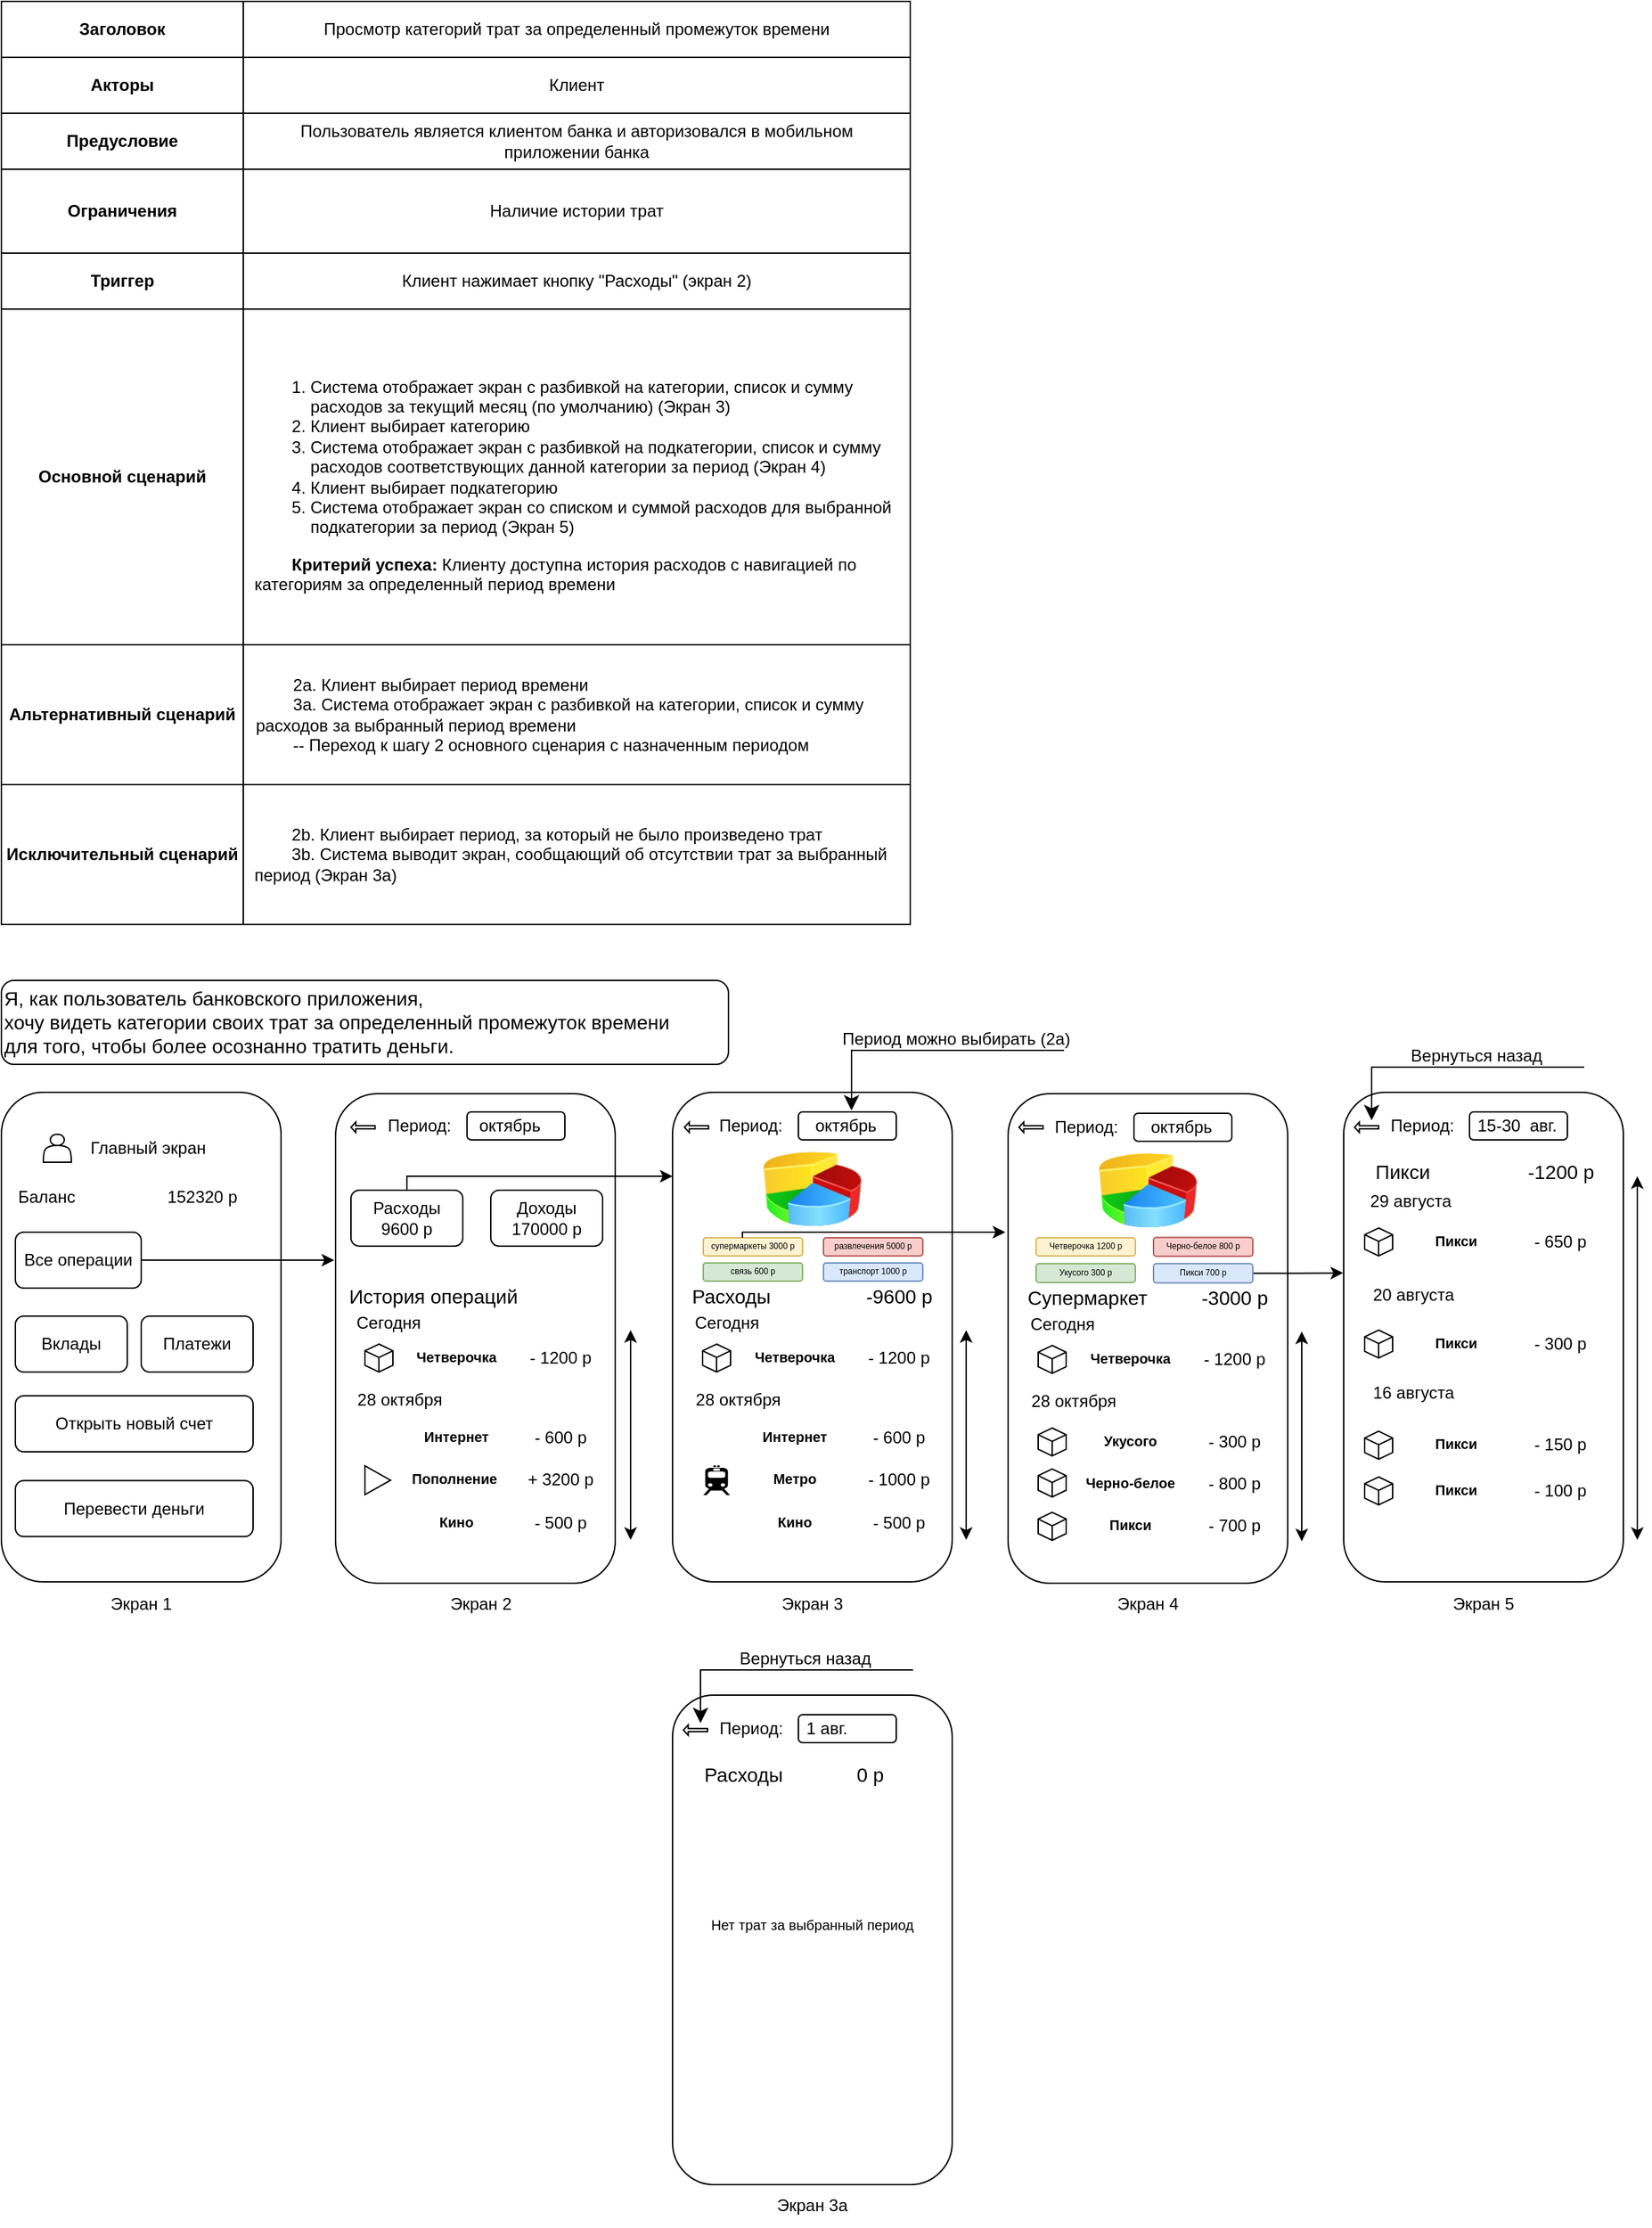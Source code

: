 <mxfile version="24.8.1">
  <diagram id="iSdH8Bf3Pxa846-qju2B" name="Шаблон">
    <mxGraphModel grid="1" page="1" gridSize="10" guides="1" tooltips="1" connect="1" arrows="1" fold="1" pageScale="1" pageWidth="1169" pageHeight="827" math="0" shadow="0">
      <root>
        <mxCell id="0" />
        <mxCell id="1" parent="0" />
        <mxCell id="ZxNGc0EOeQKnRLFQ_Fb0-26" value="" style="shape=table;startSize=0;container=1;collapsible=0;childLayout=tableLayout;" vertex="1" parent="1">
          <mxGeometry x="80" y="20" width="650" height="660" as="geometry" />
        </mxCell>
        <mxCell id="ZxNGc0EOeQKnRLFQ_Fb0-27" value="" style="shape=tableRow;horizontal=0;startSize=0;swimlaneHead=0;swimlaneBody=0;strokeColor=inherit;top=0;left=0;bottom=0;right=0;collapsible=0;dropTarget=0;fillColor=none;points=[[0,0.5],[1,0.5]];portConstraint=eastwest;" vertex="1" parent="ZxNGc0EOeQKnRLFQ_Fb0-26">
          <mxGeometry width="650" height="40" as="geometry" />
        </mxCell>
        <mxCell id="ZxNGc0EOeQKnRLFQ_Fb0-28" value="&lt;b&gt;Заголовок&lt;/b&gt;" style="shape=partialRectangle;html=1;whiteSpace=wrap;connectable=0;strokeColor=inherit;overflow=hidden;fillColor=none;top=0;left=0;bottom=0;right=0;pointerEvents=1;" vertex="1" parent="ZxNGc0EOeQKnRLFQ_Fb0-27">
          <mxGeometry width="173" height="40" as="geometry">
            <mxRectangle width="173" height="40" as="alternateBounds" />
          </mxGeometry>
        </mxCell>
        <mxCell id="ZxNGc0EOeQKnRLFQ_Fb0-29" value="Просмотр категорий трат за определенный промежуток времени" style="shape=partialRectangle;html=1;whiteSpace=wrap;connectable=0;strokeColor=inherit;overflow=hidden;fillColor=none;top=0;left=0;bottom=0;right=0;pointerEvents=1;spacingLeft=7;spacingRight=7;" vertex="1" parent="ZxNGc0EOeQKnRLFQ_Fb0-27">
          <mxGeometry x="173" width="477" height="40" as="geometry">
            <mxRectangle width="477" height="40" as="alternateBounds" />
          </mxGeometry>
        </mxCell>
        <mxCell id="ZxNGc0EOeQKnRLFQ_Fb0-30" value="" style="shape=tableRow;horizontal=0;startSize=0;swimlaneHead=0;swimlaneBody=0;strokeColor=inherit;top=0;left=0;bottom=0;right=0;collapsible=0;dropTarget=0;fillColor=none;points=[[0,0.5],[1,0.5]];portConstraint=eastwest;" vertex="1" parent="ZxNGc0EOeQKnRLFQ_Fb0-26">
          <mxGeometry y="40" width="650" height="40" as="geometry" />
        </mxCell>
        <mxCell id="ZxNGc0EOeQKnRLFQ_Fb0-31" value="&lt;b&gt;Акторы&lt;/b&gt;" style="shape=partialRectangle;html=1;whiteSpace=wrap;connectable=0;strokeColor=inherit;overflow=hidden;fillColor=none;top=0;left=0;bottom=0;right=0;pointerEvents=1;" vertex="1" parent="ZxNGc0EOeQKnRLFQ_Fb0-30">
          <mxGeometry width="173" height="40" as="geometry">
            <mxRectangle width="173" height="40" as="alternateBounds" />
          </mxGeometry>
        </mxCell>
        <mxCell id="ZxNGc0EOeQKnRLFQ_Fb0-32" value="Клиент" style="shape=partialRectangle;html=1;whiteSpace=wrap;connectable=0;strokeColor=inherit;overflow=hidden;fillColor=none;top=0;left=0;bottom=0;right=0;pointerEvents=1;spacingLeft=7;spacingRight=7;" vertex="1" parent="ZxNGc0EOeQKnRLFQ_Fb0-30">
          <mxGeometry x="173" width="477" height="40" as="geometry">
            <mxRectangle width="477" height="40" as="alternateBounds" />
          </mxGeometry>
        </mxCell>
        <mxCell id="ZxNGc0EOeQKnRLFQ_Fb0-33" value="" style="shape=tableRow;horizontal=0;startSize=0;swimlaneHead=0;swimlaneBody=0;strokeColor=inherit;top=0;left=0;bottom=0;right=0;collapsible=0;dropTarget=0;fillColor=none;points=[[0,0.5],[1,0.5]];portConstraint=eastwest;" vertex="1" parent="ZxNGc0EOeQKnRLFQ_Fb0-26">
          <mxGeometry y="80" width="650" height="40" as="geometry" />
        </mxCell>
        <mxCell id="ZxNGc0EOeQKnRLFQ_Fb0-34" value="&lt;b&gt;Предусловие&lt;/b&gt;" style="shape=partialRectangle;html=1;whiteSpace=wrap;connectable=0;strokeColor=inherit;overflow=hidden;fillColor=none;top=0;left=0;bottom=0;right=0;pointerEvents=1;" vertex="1" parent="ZxNGc0EOeQKnRLFQ_Fb0-33">
          <mxGeometry width="173" height="40" as="geometry">
            <mxRectangle width="173" height="40" as="alternateBounds" />
          </mxGeometry>
        </mxCell>
        <mxCell id="ZxNGc0EOeQKnRLFQ_Fb0-35" value="Пользователь является клиентом банка и авторизовался в мобильном приложении банка" style="shape=partialRectangle;html=1;whiteSpace=wrap;connectable=0;strokeColor=inherit;overflow=hidden;fillColor=none;top=0;left=0;bottom=0;right=0;pointerEvents=1;spacingLeft=7;spacingRight=7;" vertex="1" parent="ZxNGc0EOeQKnRLFQ_Fb0-33">
          <mxGeometry x="173" width="477" height="40" as="geometry">
            <mxRectangle width="477" height="40" as="alternateBounds" />
          </mxGeometry>
        </mxCell>
        <mxCell id="ZxNGc0EOeQKnRLFQ_Fb0-36" value="" style="shape=tableRow;horizontal=0;startSize=0;swimlaneHead=0;swimlaneBody=0;strokeColor=inherit;top=0;left=0;bottom=0;right=0;collapsible=0;dropTarget=0;fillColor=none;points=[[0,0.5],[1,0.5]];portConstraint=eastwest;" vertex="1" parent="ZxNGc0EOeQKnRLFQ_Fb0-26">
          <mxGeometry y="120" width="650" height="60" as="geometry" />
        </mxCell>
        <mxCell id="ZxNGc0EOeQKnRLFQ_Fb0-37" value="&lt;b&gt;Ограничения&lt;/b&gt;" style="shape=partialRectangle;html=1;whiteSpace=wrap;connectable=0;strokeColor=inherit;overflow=hidden;fillColor=none;top=0;left=0;bottom=0;right=0;pointerEvents=1;" vertex="1" parent="ZxNGc0EOeQKnRLFQ_Fb0-36">
          <mxGeometry width="173" height="60" as="geometry">
            <mxRectangle width="173" height="60" as="alternateBounds" />
          </mxGeometry>
        </mxCell>
        <mxCell id="ZxNGc0EOeQKnRLFQ_Fb0-38" value="Наличие истории трат" style="shape=partialRectangle;html=1;whiteSpace=wrap;connectable=0;strokeColor=inherit;overflow=hidden;fillColor=none;top=0;left=0;bottom=0;right=0;pointerEvents=1;spacingLeft=7;spacingRight=7;" vertex="1" parent="ZxNGc0EOeQKnRLFQ_Fb0-36">
          <mxGeometry x="173" width="477" height="60" as="geometry">
            <mxRectangle width="477" height="60" as="alternateBounds" />
          </mxGeometry>
        </mxCell>
        <mxCell id="ZxNGc0EOeQKnRLFQ_Fb0-39" value="" style="shape=tableRow;horizontal=0;startSize=0;swimlaneHead=0;swimlaneBody=0;strokeColor=inherit;top=0;left=0;bottom=0;right=0;collapsible=0;dropTarget=0;fillColor=none;points=[[0,0.5],[1,0.5]];portConstraint=eastwest;" vertex="1" parent="ZxNGc0EOeQKnRLFQ_Fb0-26">
          <mxGeometry y="180" width="650" height="40" as="geometry" />
        </mxCell>
        <mxCell id="ZxNGc0EOeQKnRLFQ_Fb0-40" value="&lt;b&gt;Триггер&lt;/b&gt;" style="shape=partialRectangle;html=1;whiteSpace=wrap;connectable=0;strokeColor=inherit;overflow=hidden;fillColor=none;top=0;left=0;bottom=0;right=0;pointerEvents=1;" vertex="1" parent="ZxNGc0EOeQKnRLFQ_Fb0-39">
          <mxGeometry width="173" height="40" as="geometry">
            <mxRectangle width="173" height="40" as="alternateBounds" />
          </mxGeometry>
        </mxCell>
        <mxCell id="ZxNGc0EOeQKnRLFQ_Fb0-41" value="Клиент нажимает кнопку &quot;Расходы&quot; (экран 2)" style="shape=partialRectangle;html=1;whiteSpace=wrap;connectable=0;strokeColor=inherit;overflow=hidden;fillColor=none;top=0;left=0;bottom=0;right=0;pointerEvents=1;spacingLeft=7;spacingRight=7;" vertex="1" parent="ZxNGc0EOeQKnRLFQ_Fb0-39">
          <mxGeometry x="173" width="477" height="40" as="geometry">
            <mxRectangle width="477" height="40" as="alternateBounds" />
          </mxGeometry>
        </mxCell>
        <mxCell id="ZxNGc0EOeQKnRLFQ_Fb0-42" value="" style="shape=tableRow;horizontal=0;startSize=0;swimlaneHead=0;swimlaneBody=0;strokeColor=inherit;top=0;left=0;bottom=0;right=0;collapsible=0;dropTarget=0;fillColor=none;points=[[0,0.5],[1,0.5]];portConstraint=eastwest;" vertex="1" parent="ZxNGc0EOeQKnRLFQ_Fb0-26">
          <mxGeometry y="220" width="650" height="240" as="geometry" />
        </mxCell>
        <mxCell id="ZxNGc0EOeQKnRLFQ_Fb0-43" value="&lt;b&gt;Основной сценарий&lt;/b&gt;" style="shape=partialRectangle;html=1;whiteSpace=wrap;connectable=0;strokeColor=inherit;overflow=hidden;fillColor=none;top=0;left=0;bottom=0;right=0;pointerEvents=1;" vertex="1" parent="ZxNGc0EOeQKnRLFQ_Fb0-42">
          <mxGeometry width="173" height="240" as="geometry">
            <mxRectangle width="173" height="240" as="alternateBounds" />
          </mxGeometry>
        </mxCell>
        <mxCell id="ZxNGc0EOeQKnRLFQ_Fb0-44" value="&lt;ol style=&quot;&quot;&gt;&lt;li style=&quot;text-align: left;&quot;&gt;Система отображает экран с разбивкой на категории, список и сумму расходов за текущий месяц (по умолчанию) (Экран 3)&lt;/li&gt;&lt;li style=&quot;text-align: left;&quot;&gt;Клиент выбирает категорию&lt;/li&gt;&lt;li style=&quot;text-align: left;&quot;&gt;Система отображает экран с разбивкой на подкатегории, список и сумму расходов соответствующих данной категории за период (Экран 4)&amp;nbsp;&lt;/li&gt;&lt;li style=&quot;text-align: left;&quot;&gt;Клиент выбирает подкатегорию&lt;/li&gt;&lt;li style=&quot;text-align: left;&quot;&gt;Система отображает экран со списком и суммой расходов для выбранной подкатегории за период (Экран 5)&lt;/li&gt;&lt;/ol&gt;&lt;b style=&quot;background-color: initial;&quot;&gt;&lt;div style=&quot;text-align: left;&quot;&gt;&lt;b style=&quot;background-color: initial;&quot;&gt;&lt;span style=&quot;white-space: pre;&quot;&gt;&#x9;&lt;/span&gt;&lt;/b&gt;&lt;b style=&quot;background-color: initial; text-align: center;&quot;&gt;Критерий успеха:&amp;nbsp;&lt;/b&gt;&lt;span style=&quot;background-color: initial; font-weight: normal; text-align: center;&quot;&gt;Клиенту доступна история расходов с навигацией по категориям за определенный период времени&lt;/span&gt;&lt;/div&gt;&lt;/b&gt;" style="shape=partialRectangle;html=1;whiteSpace=wrap;connectable=0;strokeColor=inherit;overflow=hidden;fillColor=none;top=0;left=0;bottom=0;right=0;pointerEvents=1;spacingLeft=7;spacingRight=7;" vertex="1" parent="ZxNGc0EOeQKnRLFQ_Fb0-42">
          <mxGeometry x="173" width="477" height="240" as="geometry">
            <mxRectangle width="477" height="240" as="alternateBounds" />
          </mxGeometry>
        </mxCell>
        <mxCell id="ZxNGc0EOeQKnRLFQ_Fb0-45" value="" style="shape=tableRow;horizontal=0;startSize=0;swimlaneHead=0;swimlaneBody=0;strokeColor=inherit;top=0;left=0;bottom=0;right=0;collapsible=0;dropTarget=0;fillColor=none;points=[[0,0.5],[1,0.5]];portConstraint=eastwest;" vertex="1" parent="ZxNGc0EOeQKnRLFQ_Fb0-26">
          <mxGeometry y="460" width="650" height="100" as="geometry" />
        </mxCell>
        <mxCell id="ZxNGc0EOeQKnRLFQ_Fb0-46" value="&lt;b&gt;Альтернативный сценарий&lt;/b&gt;" style="shape=partialRectangle;html=1;whiteSpace=wrap;connectable=0;strokeColor=inherit;overflow=hidden;fillColor=none;top=0;left=0;bottom=0;right=0;pointerEvents=1;" vertex="1" parent="ZxNGc0EOeQKnRLFQ_Fb0-45">
          <mxGeometry width="173" height="100" as="geometry">
            <mxRectangle width="173" height="100" as="alternateBounds" />
          </mxGeometry>
        </mxCell>
        <mxCell id="ZxNGc0EOeQKnRLFQ_Fb0-47" value="&lt;span style=&quot;background-color: initial;&quot;&gt;&lt;span style=&quot;white-space: pre;&quot;&gt;&#x9;&lt;/span&gt;2а. Клиент выбирает период времени&lt;/span&gt;&lt;div&gt;&lt;span style=&quot;white-space: pre;&quot;&gt;&#x9;&lt;/span&gt;3а.&amp;nbsp;&lt;span style=&quot;background-color: initial;&quot;&gt;Система отображает экран с разбивкой на категории, список и сумму расходов за выбранный период времени&lt;/span&gt;&lt;br&gt;&lt;/div&gt;&lt;div&gt;&lt;span style=&quot;background-color: initial;&quot;&gt;&lt;span style=&quot;white-space: pre;&quot;&gt;&#x9;&lt;/span&gt;-- Переход к шагу 2 основного сценария с назначенным периодом&lt;br&gt;&lt;/span&gt;&lt;/div&gt;" style="shape=partialRectangle;html=1;whiteSpace=wrap;connectable=0;strokeColor=inherit;overflow=hidden;fillColor=none;top=0;left=0;bottom=0;right=0;pointerEvents=1;align=left;spacingLeft=7;spacingRight=7;" vertex="1" parent="ZxNGc0EOeQKnRLFQ_Fb0-45">
          <mxGeometry x="173" width="477" height="100" as="geometry">
            <mxRectangle width="477" height="100" as="alternateBounds" />
          </mxGeometry>
        </mxCell>
        <mxCell id="ZxNGc0EOeQKnRLFQ_Fb0-48" value="" style="shape=tableRow;horizontal=0;startSize=0;swimlaneHead=0;swimlaneBody=0;strokeColor=inherit;top=0;left=0;bottom=0;right=0;collapsible=0;dropTarget=0;fillColor=none;points=[[0,0.5],[1,0.5]];portConstraint=eastwest;" vertex="1" parent="ZxNGc0EOeQKnRLFQ_Fb0-26">
          <mxGeometry y="560" width="650" height="100" as="geometry" />
        </mxCell>
        <mxCell id="ZxNGc0EOeQKnRLFQ_Fb0-49" value="&lt;b&gt;Исключительный сценарий&lt;/b&gt;" style="shape=partialRectangle;html=1;whiteSpace=wrap;connectable=0;strokeColor=inherit;overflow=hidden;fillColor=none;top=0;left=0;bottom=0;right=0;pointerEvents=1;" vertex="1" parent="ZxNGc0EOeQKnRLFQ_Fb0-48">
          <mxGeometry width="173" height="100" as="geometry">
            <mxRectangle width="173" height="100" as="alternateBounds" />
          </mxGeometry>
        </mxCell>
        <mxCell id="ZxNGc0EOeQKnRLFQ_Fb0-50" value="&lt;div style=&quot;text-align: left;&quot;&gt;&lt;span style=&quot;background-color: initial;&quot;&gt;&lt;span style=&quot;white-space: pre;&quot;&gt;&#x9;&lt;/span&gt;2b. Клиент выбирает период, за который не было произведено трат&lt;/span&gt;&lt;/div&gt;&lt;div style=&quot;text-align: left;&quot;&gt;&lt;span style=&quot;background-color: initial;&quot;&gt;&lt;span style=&quot;white-space: pre;&quot;&gt;&#x9;&lt;/span&gt;3b. Система выводит экран, сообщающий об отсутствии трат за выбранный период (Экран 3а)&lt;/span&gt;&lt;/div&gt;" style="shape=partialRectangle;html=1;whiteSpace=wrap;connectable=0;strokeColor=inherit;overflow=hidden;fillColor=none;top=0;left=0;bottom=0;right=0;pointerEvents=1;spacingLeft=7;spacingRight=7;" vertex="1" parent="ZxNGc0EOeQKnRLFQ_Fb0-48">
          <mxGeometry x="173" width="477" height="100" as="geometry">
            <mxRectangle width="477" height="100" as="alternateBounds" />
          </mxGeometry>
        </mxCell>
        <mxCell id="ZxNGc0EOeQKnRLFQ_Fb0-51" value="" style="rounded=1;whiteSpace=wrap;html=1;" vertex="1" parent="1">
          <mxGeometry x="319" y="801" width="200" height="350" as="geometry" />
        </mxCell>
        <mxCell id="ZxNGc0EOeQKnRLFQ_Fb0-52" value="" style="rounded=1;whiteSpace=wrap;html=1;" vertex="1" parent="1">
          <mxGeometry x="80" y="800" width="200" height="350" as="geometry" />
        </mxCell>
        <mxCell id="ZxNGc0EOeQKnRLFQ_Fb0-53" value="&lt;div style=&quot;font-size: 14px;&quot;&gt;&lt;font style=&quot;font-size: 14px;&quot;&gt;Я, как пользователь банковского приложения,&amp;nbsp;&lt;/font&gt;&lt;/div&gt;&lt;div style=&quot;font-size: 14px;&quot;&gt;&lt;font style=&quot;font-size: 14px;&quot;&gt;хочу видеть категории своих трат за определенный промежуток времени&amp;nbsp;&lt;/font&gt;&lt;/div&gt;&lt;div style=&quot;font-size: 14px;&quot;&gt;&lt;font style=&quot;font-size: 14px;&quot;&gt;&lt;font style=&quot;font-size: 14px;&quot;&gt;для того,&amp;nbsp;&lt;/font&gt;&lt;span style=&quot;background-color: initial;&quot;&gt;чтобы более осознанно тратить деньги.&lt;/span&gt;&lt;/font&gt;&lt;/div&gt;" style="rounded=1;whiteSpace=wrap;html=1;align=left;" vertex="1" parent="1">
          <mxGeometry x="80" y="720" width="520" height="60" as="geometry" />
        </mxCell>
        <mxCell id="ZxNGc0EOeQKnRLFQ_Fb0-54" value="" style="shape=actor;whiteSpace=wrap;html=1;" vertex="1" parent="1">
          <mxGeometry x="110" y="830" width="20" height="20" as="geometry" />
        </mxCell>
        <mxCell id="ZxNGc0EOeQKnRLFQ_Fb0-55" value="Все операции" style="rounded=1;whiteSpace=wrap;html=1;" vertex="1" parent="1">
          <mxGeometry x="90" y="900" width="90" height="40" as="geometry" />
        </mxCell>
        <mxCell id="ZxNGc0EOeQKnRLFQ_Fb0-56" value="" style="rounded=1;whiteSpace=wrap;html=1;" vertex="1" parent="1">
          <mxGeometry x="560" y="800" width="200" height="350" as="geometry" />
        </mxCell>
        <mxCell id="ZxNGc0EOeQKnRLFQ_Fb0-57" style="edgeStyle=orthogonalEdgeStyle;rounded=0;orthogonalLoop=1;jettySize=auto;html=1;" edge="1" parent="1" source="ZxNGc0EOeQKnRLFQ_Fb0-55">
          <mxGeometry relative="1" as="geometry">
            <mxPoint x="318" y="920" as="targetPoint" />
          </mxGeometry>
        </mxCell>
        <mxCell id="ZxNGc0EOeQKnRLFQ_Fb0-58" value="Расходы&lt;div&gt;9600 р&lt;/div&gt;" style="rounded=1;whiteSpace=wrap;html=1;" vertex="1" parent="1">
          <mxGeometry x="330" y="870" width="80" height="40" as="geometry" />
        </mxCell>
        <mxCell id="ZxNGc0EOeQKnRLFQ_Fb0-59" value="Доходы&lt;div&gt;170000 р&lt;/div&gt;" style="rounded=1;whiteSpace=wrap;html=1;" vertex="1" parent="1">
          <mxGeometry x="430" y="870" width="80" height="40" as="geometry" />
        </mxCell>
        <mxCell id="ZxNGc0EOeQKnRLFQ_Fb0-60" value="&lt;font style=&quot;font-size: 14px;&quot;&gt;История операций&lt;/font&gt;" style="text;html=1;align=center;verticalAlign=middle;whiteSpace=wrap;rounded=0;" vertex="1" parent="1">
          <mxGeometry x="319" y="931" width="140" height="30" as="geometry" />
        </mxCell>
        <mxCell id="ZxNGc0EOeQKnRLFQ_Fb0-61" value="Сегодня" style="text;html=1;align=center;verticalAlign=middle;whiteSpace=wrap;rounded=0;labelBackgroundColor=none;" vertex="1" parent="1">
          <mxGeometry x="327" y="950" width="60" height="30" as="geometry" />
        </mxCell>
        <mxCell id="ZxNGc0EOeQKnRLFQ_Fb0-62" value="" style="html=1;whiteSpace=wrap;shape=isoCube2;backgroundOutline=1;isoAngle=15;" vertex="1" parent="1">
          <mxGeometry x="340" y="980" width="20" height="20" as="geometry" />
        </mxCell>
        <mxCell id="ZxNGc0EOeQKnRLFQ_Fb0-63" value="&lt;font style=&quot;font-size: 10px;&quot;&gt;Четверочка&lt;/font&gt;" style="text;strokeColor=none;fillColor=none;html=1;fontSize=24;fontStyle=1;verticalAlign=middle;align=center;" vertex="1" parent="1">
          <mxGeometry x="360" y="970" width="90" height="30" as="geometry" />
        </mxCell>
        <mxCell id="ZxNGc0EOeQKnRLFQ_Fb0-64" value="- 1200 р" style="text;html=1;align=center;verticalAlign=middle;whiteSpace=wrap;rounded=0;" vertex="1" parent="1">
          <mxGeometry x="450" y="975" width="60" height="30" as="geometry" />
        </mxCell>
        <mxCell id="ZxNGc0EOeQKnRLFQ_Fb0-65" value="&lt;font style=&quot;font-size: 10px;&quot;&gt;Интернет&lt;/font&gt;" style="text;strokeColor=none;fillColor=none;html=1;fontSize=24;fontStyle=1;verticalAlign=middle;align=center;" vertex="1" parent="1">
          <mxGeometry x="360" y="1027.34" width="90" height="30" as="geometry" />
        </mxCell>
        <mxCell id="ZxNGc0EOeQKnRLFQ_Fb0-66" value="- 600 р" style="text;html=1;align=center;verticalAlign=middle;whiteSpace=wrap;rounded=0;" vertex="1" parent="1">
          <mxGeometry x="450" y="1032.34" width="60" height="30" as="geometry" />
        </mxCell>
        <mxCell id="ZxNGc0EOeQKnRLFQ_Fb0-67" value="28 октября" style="text;html=1;align=center;verticalAlign=middle;whiteSpace=wrap;rounded=0;" vertex="1" parent="1">
          <mxGeometry x="330" y="1005" width="70" height="30" as="geometry" />
        </mxCell>
        <mxCell id="ZxNGc0EOeQKnRLFQ_Fb0-68" value="&lt;span style=&quot;font-size: 10px;&quot;&gt;Пополнение&amp;nbsp;&lt;/span&gt;" style="text;strokeColor=none;fillColor=none;html=1;fontSize=24;fontStyle=1;verticalAlign=middle;align=center;" vertex="1" parent="1">
          <mxGeometry x="360" y="1057.34" width="90" height="30" as="geometry" />
        </mxCell>
        <mxCell id="ZxNGc0EOeQKnRLFQ_Fb0-69" value="+ 3200 р" style="text;html=1;align=center;verticalAlign=middle;whiteSpace=wrap;rounded=0;" vertex="1" parent="1">
          <mxGeometry x="450" y="1062.34" width="60" height="30" as="geometry" />
        </mxCell>
        <mxCell id="ZxNGc0EOeQKnRLFQ_Fb0-70" style="edgeStyle=orthogonalEdgeStyle;rounded=0;orthogonalLoop=1;jettySize=auto;html=1;" edge="1" parent="1" source="ZxNGc0EOeQKnRLFQ_Fb0-58">
          <mxGeometry relative="1" as="geometry">
            <mxPoint x="560" y="860" as="targetPoint" />
            <Array as="points">
              <mxPoint x="370" y="860" />
              <mxPoint x="560" y="860" />
            </Array>
          </mxGeometry>
        </mxCell>
        <mxCell id="ZxNGc0EOeQKnRLFQ_Fb0-71" value="" style="triangle;whiteSpace=wrap;html=1;" vertex="1" parent="1">
          <mxGeometry x="340" y="1067.03" width="18.33" height="20.62" as="geometry" />
        </mxCell>
        <mxCell id="ZxNGc0EOeQKnRLFQ_Fb0-72" value="Главный экран" style="text;html=1;align=center;verticalAlign=middle;whiteSpace=wrap;rounded=0;" vertex="1" parent="1">
          <mxGeometry x="140" y="825" width="90" height="30" as="geometry" />
        </mxCell>
        <mxCell id="ZxNGc0EOeQKnRLFQ_Fb0-73" value="" style="endArrow=classic;startArrow=classic;html=1;rounded=0;" edge="1" parent="1">
          <mxGeometry width="50" height="50" relative="1" as="geometry">
            <mxPoint x="530" y="1120" as="sourcePoint" />
            <mxPoint x="530" y="970" as="targetPoint" />
          </mxGeometry>
        </mxCell>
        <mxCell id="ZxNGc0EOeQKnRLFQ_Fb0-74" value="&lt;font style=&quot;font-size: 10px;&quot;&gt;Кино&lt;/font&gt;" style="text;strokeColor=none;fillColor=none;html=1;fontSize=24;fontStyle=1;verticalAlign=middle;align=center;" vertex="1" parent="1">
          <mxGeometry x="360" y="1087.65" width="90" height="30" as="geometry" />
        </mxCell>
        <mxCell id="ZxNGc0EOeQKnRLFQ_Fb0-75" value="- 500 р" style="text;html=1;align=center;verticalAlign=middle;whiteSpace=wrap;rounded=0;" vertex="1" parent="1">
          <mxGeometry x="450" y="1092.65" width="60" height="30" as="geometry" />
        </mxCell>
        <mxCell id="ZxNGc0EOeQKnRLFQ_Fb0-76" value="" style="image;html=1;image=img/lib/clip_art/finance/Pie_Chart_128x128.png" vertex="1" parent="1">
          <mxGeometry x="625" y="834" width="70" height="70" as="geometry" />
        </mxCell>
        <mxCell id="ZxNGc0EOeQKnRLFQ_Fb0-77" value="" style="rounded=1;whiteSpace=wrap;html=1;" vertex="1" parent="1">
          <mxGeometry x="413" y="814" width="70" height="20" as="geometry" />
        </mxCell>
        <mxCell id="ZxNGc0EOeQKnRLFQ_Fb0-78" value="Период:&amp;nbsp; &amp;nbsp; &amp;nbsp; октябрь&amp;nbsp;&lt;span style=&quot;white-space: pre;&quot;&gt;&#x9;&lt;/span&gt;" style="text;html=1;align=center;verticalAlign=middle;whiteSpace=wrap;rounded=0;" vertex="1" parent="1">
          <mxGeometry x="348" y="809" width="150" height="30" as="geometry" />
        </mxCell>
        <mxCell id="ZxNGc0EOeQKnRLFQ_Fb0-79" value="" style="rounded=1;whiteSpace=wrap;html=1;" vertex="1" parent="1">
          <mxGeometry x="650" y="814" width="70" height="20" as="geometry" />
        </mxCell>
        <mxCell id="ZxNGc0EOeQKnRLFQ_Fb0-80" value="Период:&amp;nbsp; &amp;nbsp; &amp;nbsp; &amp;nbsp;октябрь&amp;nbsp;&lt;span style=&quot;white-space: pre;&quot;&gt;&#x9;&lt;/span&gt;" style="text;html=1;align=center;verticalAlign=middle;whiteSpace=wrap;rounded=0;" vertex="1" parent="1">
          <mxGeometry x="585" y="809" width="150" height="30" as="geometry" />
        </mxCell>
        <mxCell id="ZxNGc0EOeQKnRLFQ_Fb0-81" value="" style="endArrow=classic;startArrow=classic;html=1;rounded=0;" edge="1" parent="1">
          <mxGeometry width="50" height="50" relative="1" as="geometry">
            <mxPoint x="770" y="1120" as="sourcePoint" />
            <mxPoint x="770" y="970" as="targetPoint" />
          </mxGeometry>
        </mxCell>
        <mxCell id="ZxNGc0EOeQKnRLFQ_Fb0-82" value="&lt;font style=&quot;font-size: 14px;&quot;&gt;Расходы&lt;span style=&quot;white-space: pre;&quot;&gt;&#x9;&lt;/span&gt;&lt;span style=&quot;white-space: pre;&quot;&gt;&#x9;        -&lt;/span&gt;96&lt;span style=&quot;white-space: pre;&quot;&gt;00 р&lt;/span&gt;&lt;/font&gt;" style="text;html=1;align=left;verticalAlign=middle;whiteSpace=wrap;rounded=0;" vertex="1" parent="1">
          <mxGeometry x="571.5" y="931" width="165" height="30" as="geometry" />
        </mxCell>
        <mxCell id="ZxNGc0EOeQKnRLFQ_Fb0-83" value="&lt;font style=&quot;font-size: 6px;&quot;&gt;супермаркеты 3000 р&lt;/font&gt;" style="rounded=1;whiteSpace=wrap;html=1;labelBackgroundColor=none;fillColor=#FDF2D2;strokeColor=#d6b656;fillStyle=auto;align=center;verticalAlign=middle;horizontal=1;spacing=0;spacingBottom=5;" vertex="1" parent="1">
          <mxGeometry x="581.96" y="904" width="71" height="13" as="geometry" />
        </mxCell>
        <mxCell id="ZxNGc0EOeQKnRLFQ_Fb0-84" value="&lt;font style=&quot;font-size: 6px;&quot;&gt;развлечения 5000 р&lt;/font&gt;" style="rounded=1;whiteSpace=wrap;html=1;fillColor=#f8cecc;strokeColor=#b85450;spacing=0;spacingBottom=5;" vertex="1" parent="1">
          <mxGeometry x="667.96" y="904" width="71" height="13" as="geometry" />
        </mxCell>
        <mxCell id="ZxNGc0EOeQKnRLFQ_Fb0-85" value="&lt;font style=&quot;font-size: 6px;&quot;&gt;связь 600 р&lt;/font&gt;" style="rounded=1;whiteSpace=wrap;html=1;fillColor=#d5e8d4;strokeColor=#82b366;spacing=0;spacingBottom=5;" vertex="1" parent="1">
          <mxGeometry x="581.96" y="922" width="71" height="13" as="geometry" />
        </mxCell>
        <mxCell id="ZxNGc0EOeQKnRLFQ_Fb0-86" value="&lt;font style=&quot;font-size: 6px;&quot;&gt;транспорт 1000 р&lt;/font&gt;" style="rounded=1;whiteSpace=wrap;html=1;fillColor=#dae8fc;strokeColor=#6c8ebf;spacingBottom=5;" vertex="1" parent="1">
          <mxGeometry x="667.96" y="922" width="71" height="13" as="geometry" />
        </mxCell>
        <mxCell id="ZxNGc0EOeQKnRLFQ_Fb0-87" value="Сегодня" style="text;html=1;align=center;verticalAlign=middle;whiteSpace=wrap;rounded=0;labelBackgroundColor=none;" vertex="1" parent="1">
          <mxGeometry x="568.5" y="950" width="60" height="30" as="geometry" />
        </mxCell>
        <mxCell id="ZxNGc0EOeQKnRLFQ_Fb0-88" value="" style="html=1;whiteSpace=wrap;shape=isoCube2;backgroundOutline=1;isoAngle=15;" vertex="1" parent="1">
          <mxGeometry x="581.5" y="980" width="20" height="20" as="geometry" />
        </mxCell>
        <mxCell id="ZxNGc0EOeQKnRLFQ_Fb0-89" value="&lt;font style=&quot;font-size: 10px;&quot;&gt;Четверочка&lt;/font&gt;" style="text;strokeColor=none;fillColor=none;html=1;fontSize=24;fontStyle=1;verticalAlign=middle;align=center;" vertex="1" parent="1">
          <mxGeometry x="601.5" y="970" width="90" height="30" as="geometry" />
        </mxCell>
        <mxCell id="ZxNGc0EOeQKnRLFQ_Fb0-90" value="- 1200 р" style="text;html=1;align=center;verticalAlign=middle;whiteSpace=wrap;rounded=0;" vertex="1" parent="1">
          <mxGeometry x="691.5" y="975" width="60" height="30" as="geometry" />
        </mxCell>
        <mxCell id="ZxNGc0EOeQKnRLFQ_Fb0-91" value="&lt;font style=&quot;font-size: 10px;&quot;&gt;Интернет&lt;/font&gt;" style="text;strokeColor=none;fillColor=none;html=1;fontSize=24;fontStyle=1;verticalAlign=middle;align=center;" vertex="1" parent="1">
          <mxGeometry x="601.5" y="1027.34" width="90" height="30" as="geometry" />
        </mxCell>
        <mxCell id="ZxNGc0EOeQKnRLFQ_Fb0-92" value="- 600 р" style="text;html=1;align=center;verticalAlign=middle;whiteSpace=wrap;rounded=0;" vertex="1" parent="1">
          <mxGeometry x="691.5" y="1032.34" width="60" height="30" as="geometry" />
        </mxCell>
        <mxCell id="ZxNGc0EOeQKnRLFQ_Fb0-93" value="28 октября" style="text;html=1;align=center;verticalAlign=middle;whiteSpace=wrap;rounded=0;" vertex="1" parent="1">
          <mxGeometry x="571.5" y="1005" width="70" height="30" as="geometry" />
        </mxCell>
        <mxCell id="ZxNGc0EOeQKnRLFQ_Fb0-94" value="&lt;span style=&quot;font-size: 10px;&quot;&gt;Метро&lt;/span&gt;" style="text;strokeColor=none;fillColor=none;html=1;fontSize=24;fontStyle=1;verticalAlign=middle;align=center;" vertex="1" parent="1">
          <mxGeometry x="601.5" y="1057.34" width="90" height="30" as="geometry" />
        </mxCell>
        <mxCell id="ZxNGc0EOeQKnRLFQ_Fb0-95" value="- 1000 р" style="text;html=1;align=center;verticalAlign=middle;whiteSpace=wrap;rounded=0;" vertex="1" parent="1">
          <mxGeometry x="691.5" y="1062.34" width="60" height="30" as="geometry" />
        </mxCell>
        <mxCell id="ZxNGc0EOeQKnRLFQ_Fb0-96" value="&lt;font style=&quot;font-size: 10px;&quot;&gt;Кино&lt;/font&gt;" style="text;strokeColor=none;fillColor=none;html=1;fontSize=24;fontStyle=1;verticalAlign=middle;align=center;" vertex="1" parent="1">
          <mxGeometry x="601.5" y="1087.65" width="90" height="30" as="geometry" />
        </mxCell>
        <mxCell id="ZxNGc0EOeQKnRLFQ_Fb0-97" value="- 500 р" style="text;html=1;align=center;verticalAlign=middle;whiteSpace=wrap;rounded=0;" vertex="1" parent="1">
          <mxGeometry x="691.5" y="1092.65" width="60" height="30" as="geometry" />
        </mxCell>
        <mxCell id="ZxNGc0EOeQKnRLFQ_Fb0-98" value="" style="shape=mxgraph.signs.transportation.train_2;html=1;pointerEvents=1;fillColor=#000000;strokeColor=none;verticalLabelPosition=bottom;verticalAlign=top;align=center;" vertex="1" parent="1">
          <mxGeometry x="581.96" y="1066.68" width="19.08" height="21.31" as="geometry" />
        </mxCell>
        <mxCell id="ZxNGc0EOeQKnRLFQ_Fb0-99" value="" style="shape=image;html=1;verticalAlign=top;verticalLabelPosition=bottom;labelBackgroundColor=#ffffff;imageAspect=0;aspect=fixed;image=https://cdn2.iconfinder.com/data/icons/boxicons-regular-vol-3/24/bx-movie-play-128.png" vertex="1" parent="1">
          <mxGeometry x="580" y="1096.15" width="23" height="23" as="geometry" />
        </mxCell>
        <mxCell id="ZxNGc0EOeQKnRLFQ_Fb0-100" value="" style="shape=image;html=1;verticalAlign=top;verticalLabelPosition=bottom;labelBackgroundColor=#ffffff;imageAspect=0;aspect=fixed;image=https://cdn2.iconfinder.com/data/icons/boxicons-regular-vol-3/24/bx-movie-play-128.png" vertex="1" parent="1">
          <mxGeometry x="337.67" y="1096.15" width="23" height="23" as="geometry" />
        </mxCell>
        <mxCell id="ZxNGc0EOeQKnRLFQ_Fb0-101" value="" style="shape=image;html=1;verticalAlign=top;verticalLabelPosition=bottom;labelBackgroundColor=#ffffff;imageAspect=0;aspect=fixed;image=https://cdn4.iconfinder.com/data/icons/essential-app-1/16/mobile-phone-smart-screen-128.png" vertex="1" parent="1">
          <mxGeometry x="339.51" y="1037.68" width="19.31" height="19.31" as="geometry" />
        </mxCell>
        <mxCell id="ZxNGc0EOeQKnRLFQ_Fb0-102" value="" style="shape=image;html=1;verticalAlign=top;verticalLabelPosition=bottom;labelBackgroundColor=#ffffff;imageAspect=0;aspect=fixed;image=https://cdn4.iconfinder.com/data/icons/essential-app-1/16/mobile-phone-smart-screen-128.png" vertex="1" parent="1">
          <mxGeometry x="581.84" y="1037.68" width="19.31" height="19.31" as="geometry" />
        </mxCell>
        <mxCell id="ZxNGc0EOeQKnRLFQ_Fb0-103" value="" style="rounded=1;whiteSpace=wrap;html=1;" vertex="1" parent="1">
          <mxGeometry x="800" y="801" width="200" height="350" as="geometry" />
        </mxCell>
        <mxCell id="ZxNGc0EOeQKnRLFQ_Fb0-104" value="" style="image;html=1;image=img/lib/clip_art/finance/Pie_Chart_128x128.png" vertex="1" parent="1">
          <mxGeometry x="865" y="835" width="70" height="70" as="geometry" />
        </mxCell>
        <mxCell id="ZxNGc0EOeQKnRLFQ_Fb0-105" value="" style="rounded=1;whiteSpace=wrap;html=1;" vertex="1" parent="1">
          <mxGeometry x="890" y="815" width="70" height="20" as="geometry" />
        </mxCell>
        <mxCell id="ZxNGc0EOeQKnRLFQ_Fb0-106" value="Период:&amp;nbsp; &amp;nbsp; &amp;nbsp; &amp;nbsp;октябрь&amp;nbsp;&lt;span style=&quot;white-space: pre;&quot;&gt;&#x9;&lt;/span&gt;" style="text;html=1;align=center;verticalAlign=middle;whiteSpace=wrap;rounded=0;" vertex="1" parent="1">
          <mxGeometry x="825" y="810" width="150" height="30" as="geometry" />
        </mxCell>
        <mxCell id="ZxNGc0EOeQKnRLFQ_Fb0-107" value="" style="endArrow=classic;startArrow=classic;html=1;rounded=0;" edge="1" parent="1">
          <mxGeometry width="50" height="50" relative="1" as="geometry">
            <mxPoint x="1010" y="1121" as="sourcePoint" />
            <mxPoint x="1010" y="971" as="targetPoint" />
          </mxGeometry>
        </mxCell>
        <mxCell id="ZxNGc0EOeQKnRLFQ_Fb0-108" value="&lt;font style=&quot;font-size: 14px;&quot;&gt;Супермаркет&amp;nbsp;&amp;nbsp;&lt;span style=&quot;white-space: pre;&quot;&gt;        -&lt;/span&gt;30&lt;span style=&quot;white-space: pre;&quot;&gt;00 р&lt;/span&gt;&lt;/font&gt;" style="text;html=1;align=left;verticalAlign=middle;whiteSpace=wrap;rounded=0;fillColor=none;labelBackgroundColor=none;" vertex="1" parent="1">
          <mxGeometry x="811.5" y="932" width="175" height="30" as="geometry" />
        </mxCell>
        <mxCell id="ZxNGc0EOeQKnRLFQ_Fb0-109" value="&lt;font style=&quot;font-size: 6px;&quot;&gt;Четверочка 1200 р&lt;/font&gt;" style="rounded=1;whiteSpace=wrap;html=1;labelBackgroundColor=none;fillColor=#FDF2D2;strokeColor=#d6b656;fillStyle=auto;align=center;verticalAlign=middle;horizontal=1;spacing=0;spacingBottom=5;" vertex="1" parent="1">
          <mxGeometry x="820" y="904" width="71.04" height="13" as="geometry" />
        </mxCell>
        <mxCell id="ZxNGc0EOeQKnRLFQ_Fb0-110" value="&lt;font style=&quot;font-size: 6px;&quot;&gt;Черно-белое 800 р&lt;/font&gt;" style="rounded=1;whiteSpace=wrap;html=1;fillColor=#f8cecc;strokeColor=#b85450;spacing=0;spacingBottom=5;" vertex="1" parent="1">
          <mxGeometry x="904" y="903.75" width="71" height="13.5" as="geometry" />
        </mxCell>
        <mxCell id="ZxNGc0EOeQKnRLFQ_Fb0-111" value="&lt;font style=&quot;font-size: 6px;&quot;&gt;Укусого 300 р&lt;/font&gt;" style="rounded=1;whiteSpace=wrap;html=1;fillColor=#d5e8d4;strokeColor=#82b366;spacing=0;spacingBottom=5;" vertex="1" parent="1">
          <mxGeometry x="820" y="922.5" width="71" height="13.5" as="geometry" />
        </mxCell>
        <mxCell id="ZxNGc0EOeQKnRLFQ_Fb0-112" value="" style="edgeStyle=orthogonalEdgeStyle;rounded=0;orthogonalLoop=1;jettySize=auto;html=1;entryX=-0.002;entryY=0.369;entryDx=0;entryDy=0;entryPerimeter=0;" edge="1" parent="1" source="ZxNGc0EOeQKnRLFQ_Fb0-113" target="ZxNGc0EOeQKnRLFQ_Fb0-134">
          <mxGeometry relative="1" as="geometry" />
        </mxCell>
        <mxCell id="ZxNGc0EOeQKnRLFQ_Fb0-113" value="&lt;font style=&quot;font-size: 6px;&quot;&gt;Пикси 700 р&lt;/font&gt;" style="rounded=1;whiteSpace=wrap;html=1;fillColor=#dae8fc;strokeColor=#6c8ebf;spacingBottom=5;" vertex="1" parent="1">
          <mxGeometry x="904" y="922.5" width="71" height="13.75" as="geometry" />
        </mxCell>
        <mxCell id="ZxNGc0EOeQKnRLFQ_Fb0-114" value="Сегодня" style="text;html=1;align=center;verticalAlign=middle;whiteSpace=wrap;rounded=0;labelBackgroundColor=none;" vertex="1" parent="1">
          <mxGeometry x="808.5" y="951" width="60" height="30" as="geometry" />
        </mxCell>
        <mxCell id="ZxNGc0EOeQKnRLFQ_Fb0-115" value="" style="html=1;whiteSpace=wrap;shape=isoCube2;backgroundOutline=1;isoAngle=15;" vertex="1" parent="1">
          <mxGeometry x="821.5" y="981" width="20" height="20" as="geometry" />
        </mxCell>
        <mxCell id="ZxNGc0EOeQKnRLFQ_Fb0-116" value="&lt;font style=&quot;font-size: 10px;&quot;&gt;Четверочка&lt;/font&gt;" style="text;strokeColor=none;fillColor=none;html=1;fontSize=24;fontStyle=1;verticalAlign=middle;align=center;" vertex="1" parent="1">
          <mxGeometry x="841.5" y="971" width="90" height="30" as="geometry" />
        </mxCell>
        <mxCell id="ZxNGc0EOeQKnRLFQ_Fb0-117" value="- 1200 р" style="text;html=1;align=center;verticalAlign=middle;whiteSpace=wrap;rounded=0;" vertex="1" parent="1">
          <mxGeometry x="931.5" y="976" width="60" height="30" as="geometry" />
        </mxCell>
        <mxCell id="ZxNGc0EOeQKnRLFQ_Fb0-118" value="&lt;font style=&quot;font-size: 10px;&quot;&gt;Укусого&lt;/font&gt;" style="text;strokeColor=none;fillColor=none;html=1;fontSize=24;fontStyle=1;verticalAlign=middle;align=center;" vertex="1" parent="1">
          <mxGeometry x="841.5" y="1030" width="90" height="30" as="geometry" />
        </mxCell>
        <mxCell id="ZxNGc0EOeQKnRLFQ_Fb0-119" value="- 300 р" style="text;html=1;align=center;verticalAlign=middle;whiteSpace=wrap;rounded=0;" vertex="1" parent="1">
          <mxGeometry x="931.5" y="1035" width="60" height="30" as="geometry" />
        </mxCell>
        <mxCell id="ZxNGc0EOeQKnRLFQ_Fb0-120" value="28 октября" style="text;html=1;align=center;verticalAlign=middle;whiteSpace=wrap;rounded=0;" vertex="1" parent="1">
          <mxGeometry x="811.5" y="1006" width="70" height="30" as="geometry" />
        </mxCell>
        <mxCell id="ZxNGc0EOeQKnRLFQ_Fb0-121" value="&lt;span style=&quot;font-size: 10px;&quot;&gt;Черно-белое&lt;/span&gt;" style="text;strokeColor=none;fillColor=none;html=1;fontSize=24;fontStyle=1;verticalAlign=middle;align=center;" vertex="1" parent="1">
          <mxGeometry x="841.5" y="1060" width="90" height="30" as="geometry" />
        </mxCell>
        <mxCell id="ZxNGc0EOeQKnRLFQ_Fb0-122" value="- 800 р" style="text;html=1;align=center;verticalAlign=middle;whiteSpace=wrap;rounded=0;" vertex="1" parent="1">
          <mxGeometry x="931.5" y="1065" width="60" height="30" as="geometry" />
        </mxCell>
        <mxCell id="ZxNGc0EOeQKnRLFQ_Fb0-123" value="&lt;font style=&quot;font-size: 10px;&quot;&gt;Пикси&lt;/font&gt;" style="text;strokeColor=none;fillColor=none;html=1;fontSize=24;fontStyle=1;verticalAlign=middle;align=center;" vertex="1" parent="1">
          <mxGeometry x="841.5" y="1090.31" width="90" height="30" as="geometry" />
        </mxCell>
        <mxCell id="ZxNGc0EOeQKnRLFQ_Fb0-124" value="- 700 р" style="text;html=1;align=center;verticalAlign=middle;whiteSpace=wrap;rounded=0;" vertex="1" parent="1">
          <mxGeometry x="931.5" y="1095.31" width="60" height="30" as="geometry" />
        </mxCell>
        <mxCell id="ZxNGc0EOeQKnRLFQ_Fb0-125" style="edgeStyle=orthogonalEdgeStyle;rounded=0;orthogonalLoop=1;jettySize=auto;html=1;" edge="1" parent="1" source="ZxNGc0EOeQKnRLFQ_Fb0-83">
          <mxGeometry relative="1" as="geometry">
            <mxPoint x="798" y="900" as="targetPoint" />
            <Array as="points">
              <mxPoint x="610" y="900" />
              <mxPoint x="798" y="900" />
            </Array>
          </mxGeometry>
        </mxCell>
        <mxCell id="ZxNGc0EOeQKnRLFQ_Fb0-126" value="" style="html=1;whiteSpace=wrap;shape=isoCube2;backgroundOutline=1;isoAngle=15;" vertex="1" parent="1">
          <mxGeometry x="821.5" y="1040" width="20" height="20" as="geometry" />
        </mxCell>
        <mxCell id="ZxNGc0EOeQKnRLFQ_Fb0-127" value="" style="html=1;whiteSpace=wrap;shape=isoCube2;backgroundOutline=1;isoAngle=15;" vertex="1" parent="1">
          <mxGeometry x="821.5" y="1069.31" width="20" height="20" as="geometry" />
        </mxCell>
        <mxCell id="ZxNGc0EOeQKnRLFQ_Fb0-128" value="" style="html=1;whiteSpace=wrap;shape=isoCube2;backgroundOutline=1;isoAngle=15;" vertex="1" parent="1">
          <mxGeometry x="821.5" y="1100.31" width="20" height="20" as="geometry" />
        </mxCell>
        <mxCell id="ZxNGc0EOeQKnRLFQ_Fb0-129" value="Баланс&lt;span style=&quot;white-space: pre;&quot;&gt;&#x9;&lt;/span&gt;&lt;span style=&quot;white-space: pre;&quot;&gt;&#x9;&lt;span style=&quot;white-space: pre;&quot;&gt;&#x9;&lt;/span&gt;&lt;/span&gt;152320 р" style="text;html=1;align=left;verticalAlign=middle;whiteSpace=wrap;rounded=0;" vertex="1" parent="1">
          <mxGeometry x="90" y="860" width="170" height="30" as="geometry" />
        </mxCell>
        <mxCell id="ZxNGc0EOeQKnRLFQ_Fb0-130" value="Вклады" style="rounded=1;whiteSpace=wrap;html=1;" vertex="1" parent="1">
          <mxGeometry x="90" y="960" width="80" height="40" as="geometry" />
        </mxCell>
        <mxCell id="ZxNGc0EOeQKnRLFQ_Fb0-131" value="Платежи" style="rounded=1;whiteSpace=wrap;html=1;" vertex="1" parent="1">
          <mxGeometry x="180" y="960" width="80" height="40" as="geometry" />
        </mxCell>
        <mxCell id="ZxNGc0EOeQKnRLFQ_Fb0-132" value="Открыть новый счет" style="rounded=1;whiteSpace=wrap;html=1;" vertex="1" parent="1">
          <mxGeometry x="90" y="1016.99" width="170" height="40" as="geometry" />
        </mxCell>
        <mxCell id="ZxNGc0EOeQKnRLFQ_Fb0-133" value="Перевести деньги" style="rounded=1;whiteSpace=wrap;html=1;" vertex="1" parent="1">
          <mxGeometry x="90" y="1077.65" width="170" height="40" as="geometry" />
        </mxCell>
        <mxCell id="ZxNGc0EOeQKnRLFQ_Fb0-134" value="" style="rounded=1;whiteSpace=wrap;html=1;" vertex="1" parent="1">
          <mxGeometry x="1040" y="800" width="200" height="350" as="geometry" />
        </mxCell>
        <mxCell id="ZxNGc0EOeQKnRLFQ_Fb0-135" value="" style="rounded=1;whiteSpace=wrap;html=1;" vertex="1" parent="1">
          <mxGeometry x="1130" y="814" width="70" height="20" as="geometry" />
        </mxCell>
        <mxCell id="ZxNGc0EOeQKnRLFQ_Fb0-136" value="&amp;nbsp; Период:&amp;nbsp; &amp;nbsp; &amp;nbsp;15-30&amp;nbsp; авг.&amp;nbsp;&lt;span style=&quot;white-space: pre;&quot;&gt;&#x9;&lt;/span&gt;" style="text;html=1;align=left;verticalAlign=middle;whiteSpace=wrap;rounded=0;" vertex="1" parent="1">
          <mxGeometry x="1065" y="809" width="175" height="30" as="geometry" />
        </mxCell>
        <mxCell id="ZxNGc0EOeQKnRLFQ_Fb0-137" value="" style="endArrow=classic;startArrow=classic;html=1;rounded=0;" edge="1" parent="1">
          <mxGeometry width="50" height="50" relative="1" as="geometry">
            <mxPoint x="1250" y="1120" as="sourcePoint" />
            <mxPoint x="1250" y="860" as="targetPoint" />
          </mxGeometry>
        </mxCell>
        <mxCell id="ZxNGc0EOeQKnRLFQ_Fb0-138" value="&lt;font style=&quot;font-size: 14px;&quot;&gt;&amp;nbsp; Пикси&amp;nbsp;&amp;nbsp;&lt;span style=&quot;white-space: pre;&quot;&gt;     &lt;span style=&quot;white-space: pre;&quot;&gt;&#x9;&lt;/span&gt;      -&lt;/span&gt;12&lt;span style=&quot;white-space: pre;&quot;&gt;00 р&lt;/span&gt;&lt;/font&gt;" style="text;html=1;align=left;verticalAlign=middle;whiteSpace=wrap;rounded=0;fillColor=none;labelBackgroundColor=none;" vertex="1" parent="1">
          <mxGeometry x="1052.5" y="842.25" width="175" height="30" as="geometry" />
        </mxCell>
        <mxCell id="ZxNGc0EOeQKnRLFQ_Fb0-139" value="29 августа" style="text;html=1;align=center;verticalAlign=middle;whiteSpace=wrap;rounded=0;" vertex="1" parent="1">
          <mxGeometry x="1052.5" y="862.5" width="70" height="30" as="geometry" />
        </mxCell>
        <mxCell id="ZxNGc0EOeQKnRLFQ_Fb0-140" value="&lt;font style=&quot;font-size: 10px;&quot;&gt;Пикси&lt;/font&gt;" style="text;strokeColor=none;fillColor=none;html=1;fontSize=24;fontStyle=1;verticalAlign=middle;align=center;" vertex="1" parent="1">
          <mxGeometry x="1075" y="887" width="90" height="30" as="geometry" />
        </mxCell>
        <mxCell id="ZxNGc0EOeQKnRLFQ_Fb0-141" value="- 650 р" style="text;html=1;align=center;verticalAlign=middle;whiteSpace=wrap;rounded=0;" vertex="1" parent="1">
          <mxGeometry x="1165" y="892" width="60" height="30" as="geometry" />
        </mxCell>
        <mxCell id="ZxNGc0EOeQKnRLFQ_Fb0-142" value="" style="html=1;whiteSpace=wrap;shape=isoCube2;backgroundOutline=1;isoAngle=15;" vertex="1" parent="1">
          <mxGeometry x="1055" y="897" width="20" height="20" as="geometry" />
        </mxCell>
        <mxCell id="ZxNGc0EOeQKnRLFQ_Fb0-143" value="" style="shape=singleArrow;direction=west;whiteSpace=wrap;html=1;" vertex="1" parent="1">
          <mxGeometry x="1047.75" y="821.25" width="17.25" height="7.5" as="geometry" />
        </mxCell>
        <mxCell id="ZxNGc0EOeQKnRLFQ_Fb0-144" value="" style="shape=singleArrow;direction=west;whiteSpace=wrap;html=1;" vertex="1" parent="1">
          <mxGeometry x="807.75" y="821.25" width="17.25" height="7.5" as="geometry" />
        </mxCell>
        <mxCell id="ZxNGc0EOeQKnRLFQ_Fb0-145" value="" style="shape=singleArrow;direction=west;whiteSpace=wrap;html=1;" vertex="1" parent="1">
          <mxGeometry x="568.5" y="821.25" width="17.25" height="7.5" as="geometry" />
        </mxCell>
        <mxCell id="ZxNGc0EOeQKnRLFQ_Fb0-146" value="" style="edgeStyle=segmentEdgeStyle;endArrow=classic;html=1;curved=0;rounded=0;endSize=8;startSize=8;" edge="1" parent="1">
          <mxGeometry width="50" height="50" relative="1" as="geometry">
            <mxPoint x="840" y="770" as="sourcePoint" />
            <mxPoint x="688" y="813" as="targetPoint" />
          </mxGeometry>
        </mxCell>
        <mxCell id="ZxNGc0EOeQKnRLFQ_Fb0-148" value="Период можно выбирать (2а)" style="text;html=1;align=center;verticalAlign=middle;whiteSpace=wrap;rounded=0;" vertex="1" parent="1">
          <mxGeometry x="673" y="747" width="180" height="30" as="geometry" />
        </mxCell>
        <mxCell id="ZxNGc0EOeQKnRLFQ_Fb0-149" value="" style="shape=singleArrow;direction=west;whiteSpace=wrap;html=1;" vertex="1" parent="1">
          <mxGeometry x="330" y="821.25" width="17.25" height="7.5" as="geometry" />
        </mxCell>
        <mxCell id="ZxNGc0EOeQKnRLFQ_Fb0-150" value="" style="edgeStyle=segmentEdgeStyle;endArrow=classic;html=1;curved=0;rounded=0;endSize=8;startSize=8;" edge="1" parent="1">
          <mxGeometry width="50" height="50" relative="1" as="geometry">
            <mxPoint x="1212" y="782" as="sourcePoint" />
            <mxPoint x="1060" y="820" as="targetPoint" />
          </mxGeometry>
        </mxCell>
        <mxCell id="ZxNGc0EOeQKnRLFQ_Fb0-151" value="Вернуться назад" style="text;html=1;align=center;verticalAlign=middle;whiteSpace=wrap;rounded=0;" vertex="1" parent="1">
          <mxGeometry x="1045" y="759" width="180" height="30" as="geometry" />
        </mxCell>
        <mxCell id="ZxNGc0EOeQKnRLFQ_Fb0-152" value="20 августа" style="text;html=1;align=center;verticalAlign=middle;whiteSpace=wrap;rounded=0;" vertex="1" parent="1">
          <mxGeometry x="1055" y="930" width="70" height="30" as="geometry" />
        </mxCell>
        <mxCell id="ZxNGc0EOeQKnRLFQ_Fb0-153" value="&lt;font style=&quot;font-size: 10px;&quot;&gt;Пикси&lt;/font&gt;" style="text;strokeColor=none;fillColor=none;html=1;fontSize=24;fontStyle=1;verticalAlign=middle;align=center;" vertex="1" parent="1">
          <mxGeometry x="1075" y="960" width="90" height="30" as="geometry" />
        </mxCell>
        <mxCell id="ZxNGc0EOeQKnRLFQ_Fb0-154" value="- 300 р" style="text;html=1;align=center;verticalAlign=middle;whiteSpace=wrap;rounded=0;" vertex="1" parent="1">
          <mxGeometry x="1165" y="965" width="60" height="30" as="geometry" />
        </mxCell>
        <mxCell id="ZxNGc0EOeQKnRLFQ_Fb0-155" value="" style="html=1;whiteSpace=wrap;shape=isoCube2;backgroundOutline=1;isoAngle=15;" vertex="1" parent="1">
          <mxGeometry x="1055" y="970" width="20" height="20" as="geometry" />
        </mxCell>
        <mxCell id="ZxNGc0EOeQKnRLFQ_Fb0-156" value="&lt;font style=&quot;font-size: 10px;&quot;&gt;Пикси&lt;/font&gt;" style="text;strokeColor=none;fillColor=none;html=1;fontSize=24;fontStyle=1;verticalAlign=middle;align=center;" vertex="1" parent="1">
          <mxGeometry x="1075" y="1032.34" width="90" height="30" as="geometry" />
        </mxCell>
        <mxCell id="ZxNGc0EOeQKnRLFQ_Fb0-157" value="- 150 р" style="text;html=1;align=center;verticalAlign=middle;whiteSpace=wrap;rounded=0;" vertex="1" parent="1">
          <mxGeometry x="1165" y="1037.34" width="60" height="30" as="geometry" />
        </mxCell>
        <mxCell id="ZxNGc0EOeQKnRLFQ_Fb0-158" value="" style="html=1;whiteSpace=wrap;shape=isoCube2;backgroundOutline=1;isoAngle=15;" vertex="1" parent="1">
          <mxGeometry x="1055" y="1042.34" width="20" height="20" as="geometry" />
        </mxCell>
        <mxCell id="ZxNGc0EOeQKnRLFQ_Fb0-159" value="&lt;font style=&quot;font-size: 10px;&quot;&gt;Пикси&lt;/font&gt;" style="text;strokeColor=none;fillColor=none;html=1;fontSize=24;fontStyle=1;verticalAlign=middle;align=center;" vertex="1" parent="1">
          <mxGeometry x="1075" y="1065" width="90" height="30" as="geometry" />
        </mxCell>
        <mxCell id="ZxNGc0EOeQKnRLFQ_Fb0-160" value="- 100 р" style="text;html=1;align=center;verticalAlign=middle;whiteSpace=wrap;rounded=0;" vertex="1" parent="1">
          <mxGeometry x="1165" y="1070" width="60" height="30" as="geometry" />
        </mxCell>
        <mxCell id="ZxNGc0EOeQKnRLFQ_Fb0-161" value="" style="html=1;whiteSpace=wrap;shape=isoCube2;backgroundOutline=1;isoAngle=15;" vertex="1" parent="1">
          <mxGeometry x="1055" y="1075" width="20" height="20" as="geometry" />
        </mxCell>
        <mxCell id="ZxNGc0EOeQKnRLFQ_Fb0-162" value="16 августа" style="text;html=1;align=center;verticalAlign=middle;whiteSpace=wrap;rounded=0;" vertex="1" parent="1">
          <mxGeometry x="1055" y="1000" width="70" height="30" as="geometry" />
        </mxCell>
        <mxCell id="SntG65nkXRmdso1bkPZS-3" value="" style="rounded=1;whiteSpace=wrap;html=1;" vertex="1" parent="1">
          <mxGeometry x="560" y="1231" width="200" height="350" as="geometry" />
        </mxCell>
        <mxCell id="SntG65nkXRmdso1bkPZS-4" value="" style="rounded=1;whiteSpace=wrap;html=1;" vertex="1" parent="1">
          <mxGeometry x="650" y="1245" width="70" height="20" as="geometry" />
        </mxCell>
        <mxCell id="SntG65nkXRmdso1bkPZS-5" value="&amp;nbsp; Период:&amp;nbsp; &amp;nbsp; &amp;nbsp;1 авг.&amp;nbsp;&lt;span style=&quot;white-space: pre;&quot;&gt;&#x9;&lt;/span&gt;" style="text;html=1;align=left;verticalAlign=middle;whiteSpace=wrap;rounded=0;" vertex="1" parent="1">
          <mxGeometry x="585" y="1240" width="175" height="30" as="geometry" />
        </mxCell>
        <mxCell id="SntG65nkXRmdso1bkPZS-7" value="&lt;font style=&quot;font-size: 14px;&quot;&gt;&amp;nbsp; Расходы&amp;nbsp;&amp;nbsp;&lt;span style=&quot;white-space: pre;&quot;&gt;     &lt;span style=&quot;white-space: pre;&quot;&gt;&#x9;&lt;/span&gt;      &lt;/span&gt;0&lt;span style=&quot;white-space: pre;&quot;&gt; р&lt;/span&gt;&lt;/font&gt;" style="text;html=1;align=left;verticalAlign=middle;whiteSpace=wrap;rounded=0;fillColor=none;labelBackgroundColor=none;" vertex="1" parent="1">
          <mxGeometry x="572.5" y="1273.25" width="175" height="30" as="geometry" />
        </mxCell>
        <mxCell id="SntG65nkXRmdso1bkPZS-12" value="" style="shape=singleArrow;direction=west;whiteSpace=wrap;html=1;" vertex="1" parent="1">
          <mxGeometry x="567.75" y="1252.25" width="17.25" height="7.5" as="geometry" />
        </mxCell>
        <mxCell id="SntG65nkXRmdso1bkPZS-13" value="" style="edgeStyle=segmentEdgeStyle;endArrow=classic;html=1;curved=0;rounded=0;endSize=8;startSize=8;" edge="1" parent="1">
          <mxGeometry width="50" height="50" relative="1" as="geometry">
            <mxPoint x="732" y="1213" as="sourcePoint" />
            <mxPoint x="580" y="1251" as="targetPoint" />
          </mxGeometry>
        </mxCell>
        <mxCell id="SntG65nkXRmdso1bkPZS-14" value="Вернуться назад" style="text;html=1;align=center;verticalAlign=middle;whiteSpace=wrap;rounded=0;" vertex="1" parent="1">
          <mxGeometry x="565" y="1190" width="180" height="30" as="geometry" />
        </mxCell>
        <mxCell id="SntG65nkXRmdso1bkPZS-26" value="&lt;font style=&quot;font-size: 10px;&quot;&gt;Нет трат за выбранный период&lt;/font&gt;" style="text;html=1;align=center;verticalAlign=middle;whiteSpace=wrap;rounded=0;" vertex="1" parent="1">
          <mxGeometry x="575" y="1380" width="170" height="30" as="geometry" />
        </mxCell>
        <mxCell id="SntG65nkXRmdso1bkPZS-27" value="Экран 1" style="text;html=1;align=center;verticalAlign=middle;whiteSpace=wrap;rounded=0;" vertex="1" parent="1">
          <mxGeometry x="150" y="1151" width="60" height="30" as="geometry" />
        </mxCell>
        <mxCell id="SntG65nkXRmdso1bkPZS-28" value="Экран 2" style="text;html=1;align=center;verticalAlign=middle;whiteSpace=wrap;rounded=0;" vertex="1" parent="1">
          <mxGeometry x="393" y="1151" width="60" height="30" as="geometry" />
        </mxCell>
        <mxCell id="SntG65nkXRmdso1bkPZS-29" value="Экран 3" style="text;html=1;align=center;verticalAlign=middle;whiteSpace=wrap;rounded=0;" vertex="1" parent="1">
          <mxGeometry x="630" y="1151" width="60" height="30" as="geometry" />
        </mxCell>
        <mxCell id="SntG65nkXRmdso1bkPZS-30" value="Экран 4" style="text;html=1;align=center;verticalAlign=middle;whiteSpace=wrap;rounded=0;" vertex="1" parent="1">
          <mxGeometry x="870" y="1151" width="60" height="30" as="geometry" />
        </mxCell>
        <mxCell id="SntG65nkXRmdso1bkPZS-31" value="Экран 5" style="text;html=1;align=center;verticalAlign=middle;whiteSpace=wrap;rounded=0;" vertex="1" parent="1">
          <mxGeometry x="1110" y="1151" width="60" height="30" as="geometry" />
        </mxCell>
        <mxCell id="SntG65nkXRmdso1bkPZS-32" value="Экран 3а" style="text;html=1;align=center;verticalAlign=middle;whiteSpace=wrap;rounded=0;" vertex="1" parent="1">
          <mxGeometry x="630" y="1581" width="60" height="30" as="geometry" />
        </mxCell>
      </root>
    </mxGraphModel>
  </diagram>
</mxfile>
